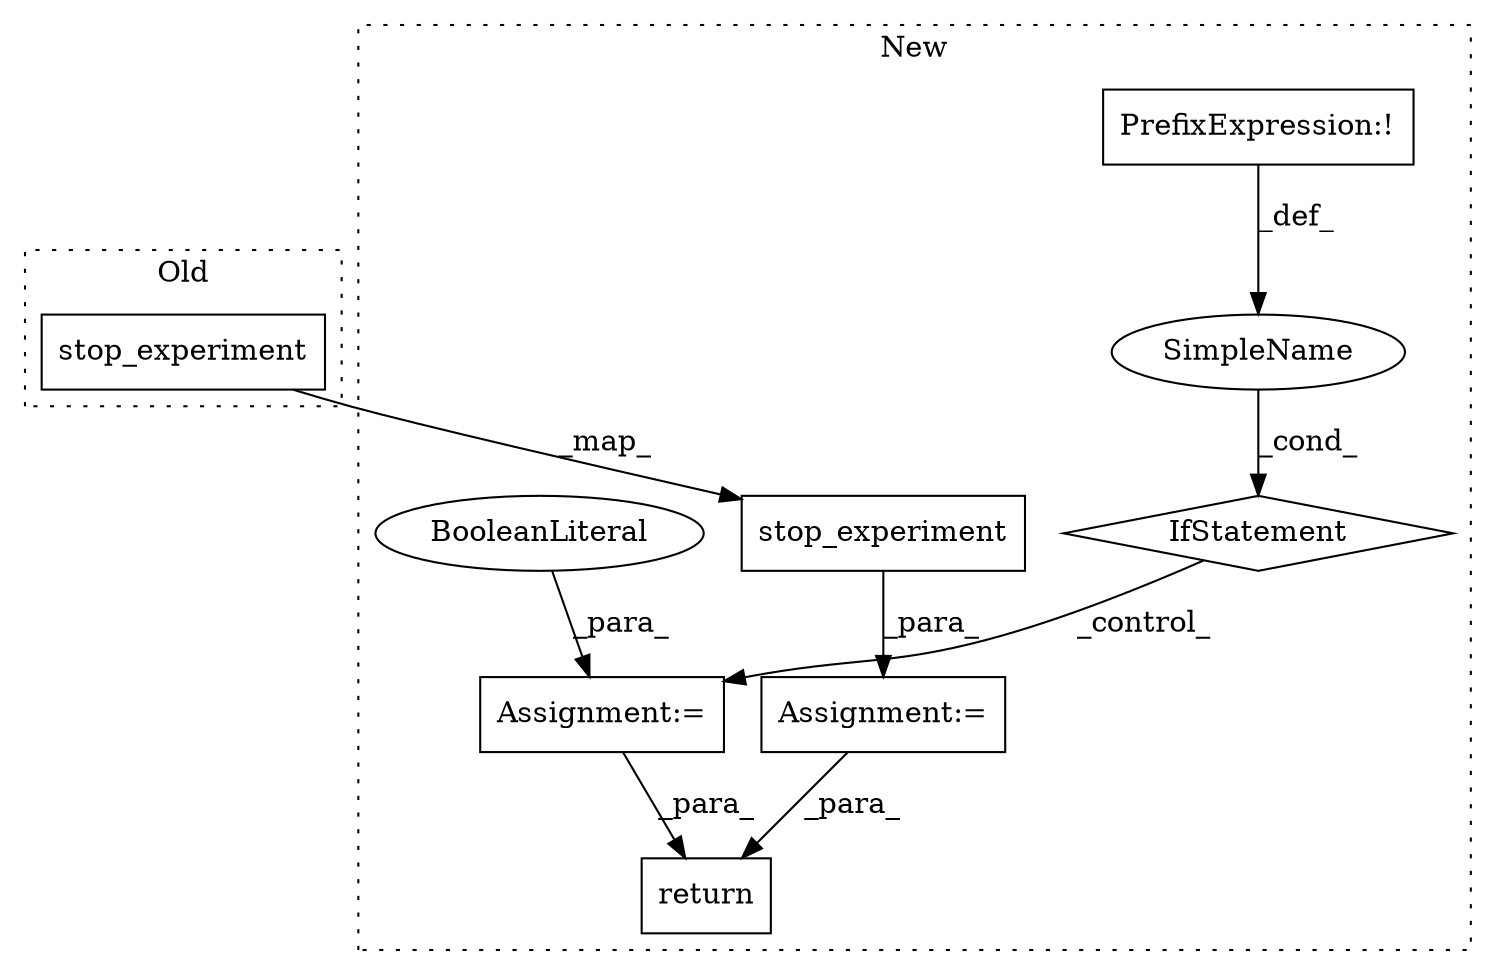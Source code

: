 digraph G {
subgraph cluster0 {
1 [label="stop_experiment" a="32" s="4931" l="17" shape="box"];
label = "Old";
style="dotted";
}
subgraph cluster1 {
2 [label="stop_experiment" a="32" s="4957" l="17" shape="box"];
3 [label="return" a="41" s="5178" l="7" shape="box"];
4 [label="Assignment:=" a="7" s="4948" l="1" shape="box"];
5 [label="Assignment:=" a="7" s="5160" l="1" shape="box"];
6 [label="PrefixExpression:!" a="38" s="5083" l="1" shape="box"];
7 [label="SimpleName" a="42" s="" l="" shape="ellipse"];
8 [label="IfStatement" a="25" s="5079,5143" l="4,2" shape="diamond"];
9 [label="BooleanLiteral" a="9" s="5161" l="5" shape="ellipse"];
label = "New";
style="dotted";
}
1 -> 2 [label="_map_"];
2 -> 4 [label="_para_"];
4 -> 3 [label="_para_"];
5 -> 3 [label="_para_"];
6 -> 7 [label="_def_"];
7 -> 8 [label="_cond_"];
8 -> 5 [label="_control_"];
9 -> 5 [label="_para_"];
}